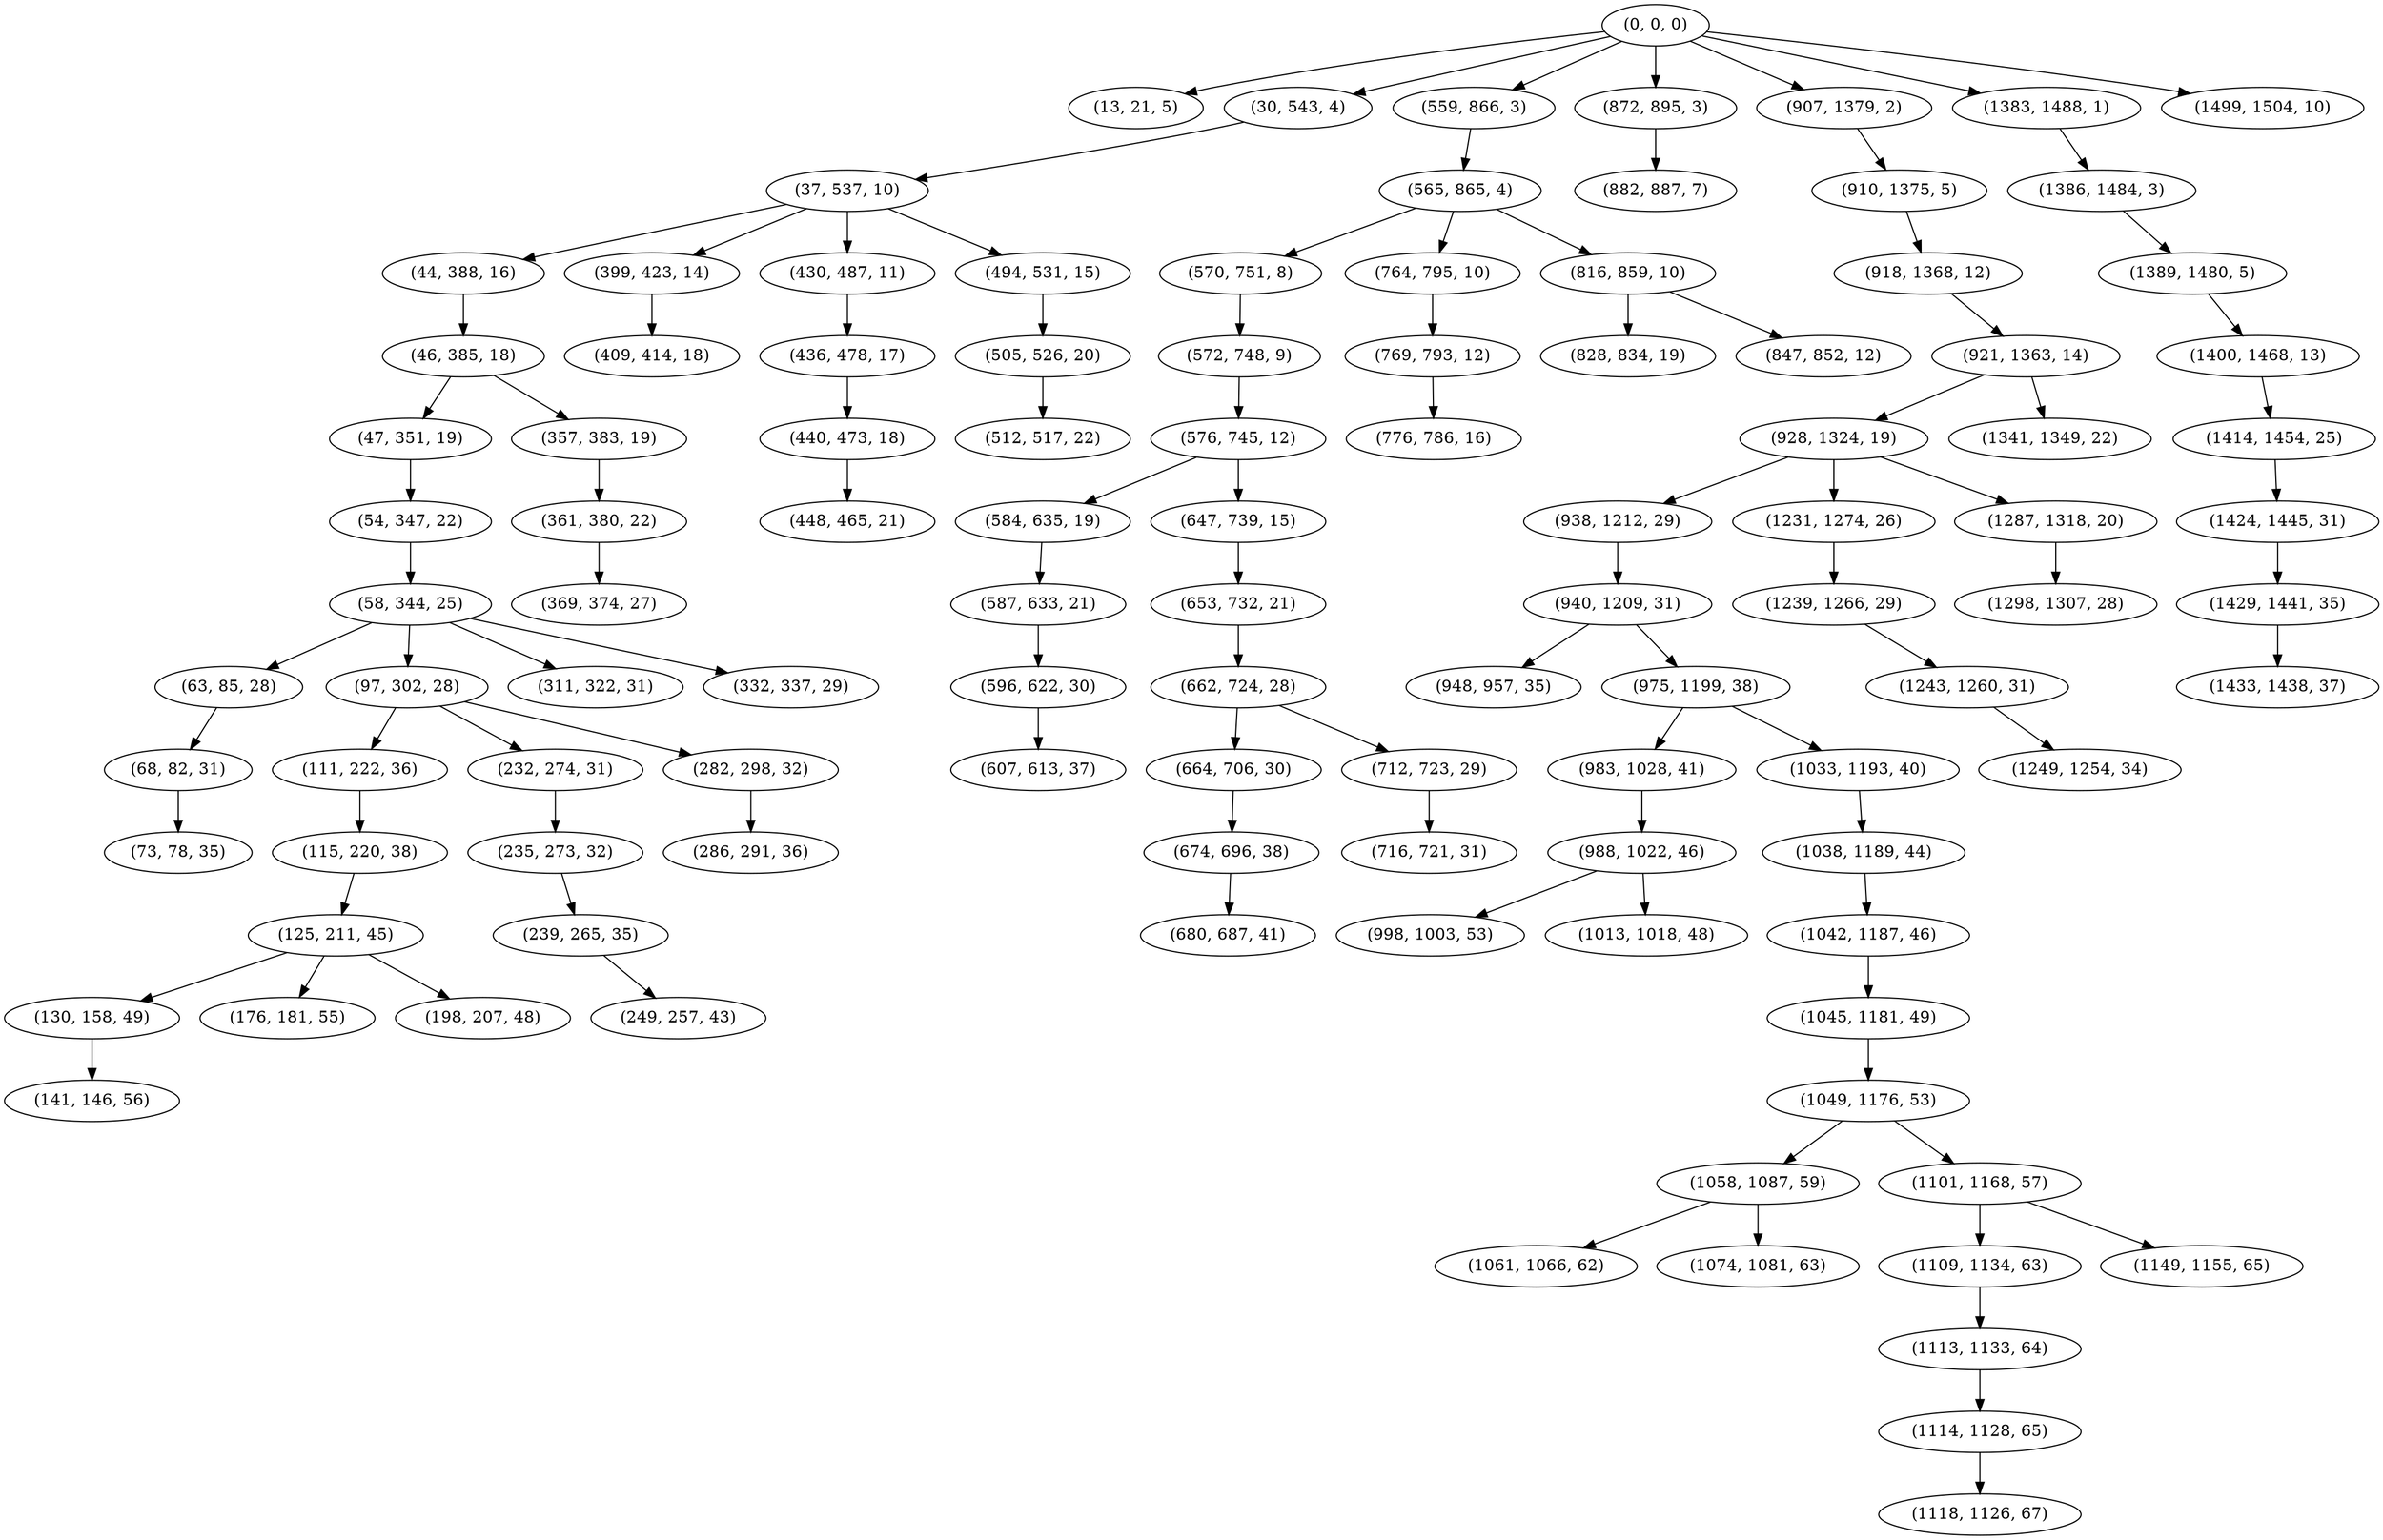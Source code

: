 digraph tree {
    "(0, 0, 0)";
    "(13, 21, 5)";
    "(30, 543, 4)";
    "(37, 537, 10)";
    "(44, 388, 16)";
    "(46, 385, 18)";
    "(47, 351, 19)";
    "(54, 347, 22)";
    "(58, 344, 25)";
    "(63, 85, 28)";
    "(68, 82, 31)";
    "(73, 78, 35)";
    "(97, 302, 28)";
    "(111, 222, 36)";
    "(115, 220, 38)";
    "(125, 211, 45)";
    "(130, 158, 49)";
    "(141, 146, 56)";
    "(176, 181, 55)";
    "(198, 207, 48)";
    "(232, 274, 31)";
    "(235, 273, 32)";
    "(239, 265, 35)";
    "(249, 257, 43)";
    "(282, 298, 32)";
    "(286, 291, 36)";
    "(311, 322, 31)";
    "(332, 337, 29)";
    "(357, 383, 19)";
    "(361, 380, 22)";
    "(369, 374, 27)";
    "(399, 423, 14)";
    "(409, 414, 18)";
    "(430, 487, 11)";
    "(436, 478, 17)";
    "(440, 473, 18)";
    "(448, 465, 21)";
    "(494, 531, 15)";
    "(505, 526, 20)";
    "(512, 517, 22)";
    "(559, 866, 3)";
    "(565, 865, 4)";
    "(570, 751, 8)";
    "(572, 748, 9)";
    "(576, 745, 12)";
    "(584, 635, 19)";
    "(587, 633, 21)";
    "(596, 622, 30)";
    "(607, 613, 37)";
    "(647, 739, 15)";
    "(653, 732, 21)";
    "(662, 724, 28)";
    "(664, 706, 30)";
    "(674, 696, 38)";
    "(680, 687, 41)";
    "(712, 723, 29)";
    "(716, 721, 31)";
    "(764, 795, 10)";
    "(769, 793, 12)";
    "(776, 786, 16)";
    "(816, 859, 10)";
    "(828, 834, 19)";
    "(847, 852, 12)";
    "(872, 895, 3)";
    "(882, 887, 7)";
    "(907, 1379, 2)";
    "(910, 1375, 5)";
    "(918, 1368, 12)";
    "(921, 1363, 14)";
    "(928, 1324, 19)";
    "(938, 1212, 29)";
    "(940, 1209, 31)";
    "(948, 957, 35)";
    "(975, 1199, 38)";
    "(983, 1028, 41)";
    "(988, 1022, 46)";
    "(998, 1003, 53)";
    "(1013, 1018, 48)";
    "(1033, 1193, 40)";
    "(1038, 1189, 44)";
    "(1042, 1187, 46)";
    "(1045, 1181, 49)";
    "(1049, 1176, 53)";
    "(1058, 1087, 59)";
    "(1061, 1066, 62)";
    "(1074, 1081, 63)";
    "(1101, 1168, 57)";
    "(1109, 1134, 63)";
    "(1113, 1133, 64)";
    "(1114, 1128, 65)";
    "(1118, 1126, 67)";
    "(1149, 1155, 65)";
    "(1231, 1274, 26)";
    "(1239, 1266, 29)";
    "(1243, 1260, 31)";
    "(1249, 1254, 34)";
    "(1287, 1318, 20)";
    "(1298, 1307, 28)";
    "(1341, 1349, 22)";
    "(1383, 1488, 1)";
    "(1386, 1484, 3)";
    "(1389, 1480, 5)";
    "(1400, 1468, 13)";
    "(1414, 1454, 25)";
    "(1424, 1445, 31)";
    "(1429, 1441, 35)";
    "(1433, 1438, 37)";
    "(1499, 1504, 10)";
    "(0, 0, 0)" -> "(13, 21, 5)";
    "(0, 0, 0)" -> "(30, 543, 4)";
    "(0, 0, 0)" -> "(559, 866, 3)";
    "(0, 0, 0)" -> "(872, 895, 3)";
    "(0, 0, 0)" -> "(907, 1379, 2)";
    "(0, 0, 0)" -> "(1383, 1488, 1)";
    "(0, 0, 0)" -> "(1499, 1504, 10)";
    "(30, 543, 4)" -> "(37, 537, 10)";
    "(37, 537, 10)" -> "(44, 388, 16)";
    "(37, 537, 10)" -> "(399, 423, 14)";
    "(37, 537, 10)" -> "(430, 487, 11)";
    "(37, 537, 10)" -> "(494, 531, 15)";
    "(44, 388, 16)" -> "(46, 385, 18)";
    "(46, 385, 18)" -> "(47, 351, 19)";
    "(46, 385, 18)" -> "(357, 383, 19)";
    "(47, 351, 19)" -> "(54, 347, 22)";
    "(54, 347, 22)" -> "(58, 344, 25)";
    "(58, 344, 25)" -> "(63, 85, 28)";
    "(58, 344, 25)" -> "(97, 302, 28)";
    "(58, 344, 25)" -> "(311, 322, 31)";
    "(58, 344, 25)" -> "(332, 337, 29)";
    "(63, 85, 28)" -> "(68, 82, 31)";
    "(68, 82, 31)" -> "(73, 78, 35)";
    "(97, 302, 28)" -> "(111, 222, 36)";
    "(97, 302, 28)" -> "(232, 274, 31)";
    "(97, 302, 28)" -> "(282, 298, 32)";
    "(111, 222, 36)" -> "(115, 220, 38)";
    "(115, 220, 38)" -> "(125, 211, 45)";
    "(125, 211, 45)" -> "(130, 158, 49)";
    "(125, 211, 45)" -> "(176, 181, 55)";
    "(125, 211, 45)" -> "(198, 207, 48)";
    "(130, 158, 49)" -> "(141, 146, 56)";
    "(232, 274, 31)" -> "(235, 273, 32)";
    "(235, 273, 32)" -> "(239, 265, 35)";
    "(239, 265, 35)" -> "(249, 257, 43)";
    "(282, 298, 32)" -> "(286, 291, 36)";
    "(357, 383, 19)" -> "(361, 380, 22)";
    "(361, 380, 22)" -> "(369, 374, 27)";
    "(399, 423, 14)" -> "(409, 414, 18)";
    "(430, 487, 11)" -> "(436, 478, 17)";
    "(436, 478, 17)" -> "(440, 473, 18)";
    "(440, 473, 18)" -> "(448, 465, 21)";
    "(494, 531, 15)" -> "(505, 526, 20)";
    "(505, 526, 20)" -> "(512, 517, 22)";
    "(559, 866, 3)" -> "(565, 865, 4)";
    "(565, 865, 4)" -> "(570, 751, 8)";
    "(565, 865, 4)" -> "(764, 795, 10)";
    "(565, 865, 4)" -> "(816, 859, 10)";
    "(570, 751, 8)" -> "(572, 748, 9)";
    "(572, 748, 9)" -> "(576, 745, 12)";
    "(576, 745, 12)" -> "(584, 635, 19)";
    "(576, 745, 12)" -> "(647, 739, 15)";
    "(584, 635, 19)" -> "(587, 633, 21)";
    "(587, 633, 21)" -> "(596, 622, 30)";
    "(596, 622, 30)" -> "(607, 613, 37)";
    "(647, 739, 15)" -> "(653, 732, 21)";
    "(653, 732, 21)" -> "(662, 724, 28)";
    "(662, 724, 28)" -> "(664, 706, 30)";
    "(662, 724, 28)" -> "(712, 723, 29)";
    "(664, 706, 30)" -> "(674, 696, 38)";
    "(674, 696, 38)" -> "(680, 687, 41)";
    "(712, 723, 29)" -> "(716, 721, 31)";
    "(764, 795, 10)" -> "(769, 793, 12)";
    "(769, 793, 12)" -> "(776, 786, 16)";
    "(816, 859, 10)" -> "(828, 834, 19)";
    "(816, 859, 10)" -> "(847, 852, 12)";
    "(872, 895, 3)" -> "(882, 887, 7)";
    "(907, 1379, 2)" -> "(910, 1375, 5)";
    "(910, 1375, 5)" -> "(918, 1368, 12)";
    "(918, 1368, 12)" -> "(921, 1363, 14)";
    "(921, 1363, 14)" -> "(928, 1324, 19)";
    "(921, 1363, 14)" -> "(1341, 1349, 22)";
    "(928, 1324, 19)" -> "(938, 1212, 29)";
    "(928, 1324, 19)" -> "(1231, 1274, 26)";
    "(928, 1324, 19)" -> "(1287, 1318, 20)";
    "(938, 1212, 29)" -> "(940, 1209, 31)";
    "(940, 1209, 31)" -> "(948, 957, 35)";
    "(940, 1209, 31)" -> "(975, 1199, 38)";
    "(975, 1199, 38)" -> "(983, 1028, 41)";
    "(975, 1199, 38)" -> "(1033, 1193, 40)";
    "(983, 1028, 41)" -> "(988, 1022, 46)";
    "(988, 1022, 46)" -> "(998, 1003, 53)";
    "(988, 1022, 46)" -> "(1013, 1018, 48)";
    "(1033, 1193, 40)" -> "(1038, 1189, 44)";
    "(1038, 1189, 44)" -> "(1042, 1187, 46)";
    "(1042, 1187, 46)" -> "(1045, 1181, 49)";
    "(1045, 1181, 49)" -> "(1049, 1176, 53)";
    "(1049, 1176, 53)" -> "(1058, 1087, 59)";
    "(1049, 1176, 53)" -> "(1101, 1168, 57)";
    "(1058, 1087, 59)" -> "(1061, 1066, 62)";
    "(1058, 1087, 59)" -> "(1074, 1081, 63)";
    "(1101, 1168, 57)" -> "(1109, 1134, 63)";
    "(1101, 1168, 57)" -> "(1149, 1155, 65)";
    "(1109, 1134, 63)" -> "(1113, 1133, 64)";
    "(1113, 1133, 64)" -> "(1114, 1128, 65)";
    "(1114, 1128, 65)" -> "(1118, 1126, 67)";
    "(1231, 1274, 26)" -> "(1239, 1266, 29)";
    "(1239, 1266, 29)" -> "(1243, 1260, 31)";
    "(1243, 1260, 31)" -> "(1249, 1254, 34)";
    "(1287, 1318, 20)" -> "(1298, 1307, 28)";
    "(1383, 1488, 1)" -> "(1386, 1484, 3)";
    "(1386, 1484, 3)" -> "(1389, 1480, 5)";
    "(1389, 1480, 5)" -> "(1400, 1468, 13)";
    "(1400, 1468, 13)" -> "(1414, 1454, 25)";
    "(1414, 1454, 25)" -> "(1424, 1445, 31)";
    "(1424, 1445, 31)" -> "(1429, 1441, 35)";
    "(1429, 1441, 35)" -> "(1433, 1438, 37)";
}
